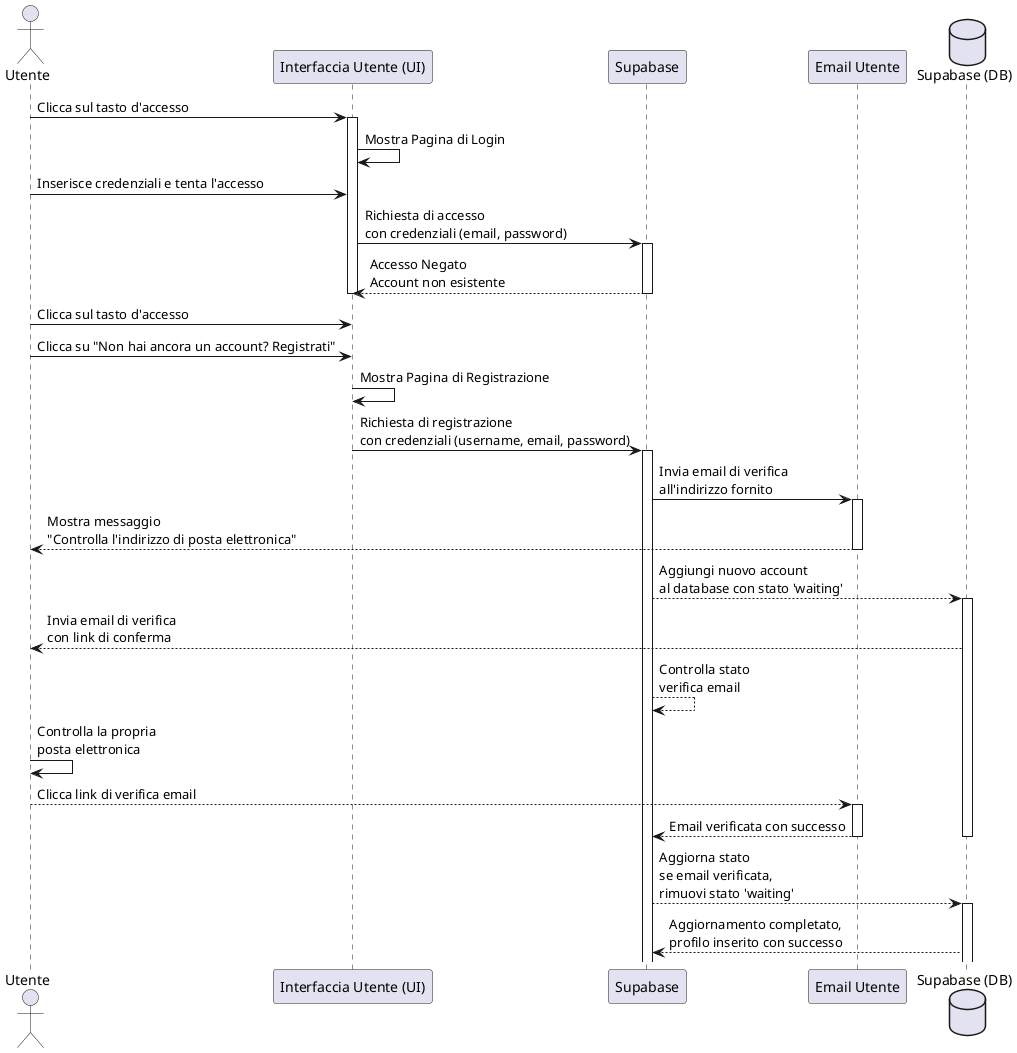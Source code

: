 @startuml

actor Utente
participant "Interfaccia Utente (UI)" as UI
participant Supabase
participant "Email Utente" as EmailService
database "Supabase (DB)" as Database

Utente -> UI: Clicca sul tasto d'accesso

activate UI
UI -> UI: Mostra Pagina di Login
Utente -> UI: Inserisce credenziali e tenta l'accesso
UI -> Supabase: Richiesta di accesso\ncon credenziali (email, password)

    activate Supabase
    Supabase --> UI: Accesso Negato\nAccount non esistente
    deactivate Supabase

deactivate UI

Utente -> UI: Clicca sul tasto d'accesso
Utente -> UI: Clicca su "Non hai ancora un account? Registrati"
UI -> UI: Mostra Pagina di Registrazione
UI -> Supabase: Richiesta di registrazione\ncon credenziali (username, email, password)

activate Supabase
Supabase -> EmailService: Invia email di verifica\nall'indirizzo fornito

    activate EmailService
    EmailService --> Utente: Mostra messaggio\n"Controlla l'indirizzo di posta elettronica"
    deactivate EmailService

Supabase --> Database: Aggiungi nuovo account\nal database con stato 'waiting'

activate Database
Database --> Utente: Invia email di verifica\ncon link di conferma
Supabase --> Supabase: Controlla stato\nverifica email 
Utente -> Utente: Controlla la propria\nposta elettronica
Utente --> EmailService: Clicca link di verifica email

    activate EmailService
    EmailService --> Supabase: Email verificata con successo
    deactivate EmailService

deactivate Database
Supabase --> Database: Aggiorna stato\nse email verificata,\nrimuovi stato 'waiting'
activate Database

Database --> Supabase: Aggiornamento completato,\nprofilo inserito con successo


